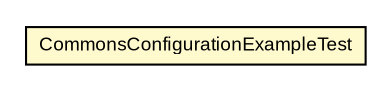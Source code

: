 #!/usr/local/bin/dot
#
# Class diagram 
# Generated by UMLGraph version R5_6-24-gf6e263 (http://www.umlgraph.org/)
#

digraph G {
	edge [fontname="arial",fontsize=10,labelfontname="arial",labelfontsize=10];
	node [fontname="arial",fontsize=10,shape=plaintext];
	nodesep=0.25;
	ranksep=0.5;
	// net.brabenetz.lib.securedproperties.snippets.CommonsConfigurationExampleTest
	c83 [label=<<table title="net.brabenetz.lib.securedproperties.snippets.CommonsConfigurationExampleTest" border="0" cellborder="1" cellspacing="0" cellpadding="2" port="p" bgcolor="lemonChiffon" href="./CommonsConfigurationExampleTest.html">
		<tr><td><table border="0" cellspacing="0" cellpadding="1">
<tr><td align="center" balign="center"> CommonsConfigurationExampleTest </td></tr>
		</table></td></tr>
		</table>>, URL="./CommonsConfigurationExampleTest.html", fontname="arial", fontcolor="black", fontsize=9.0];
}

